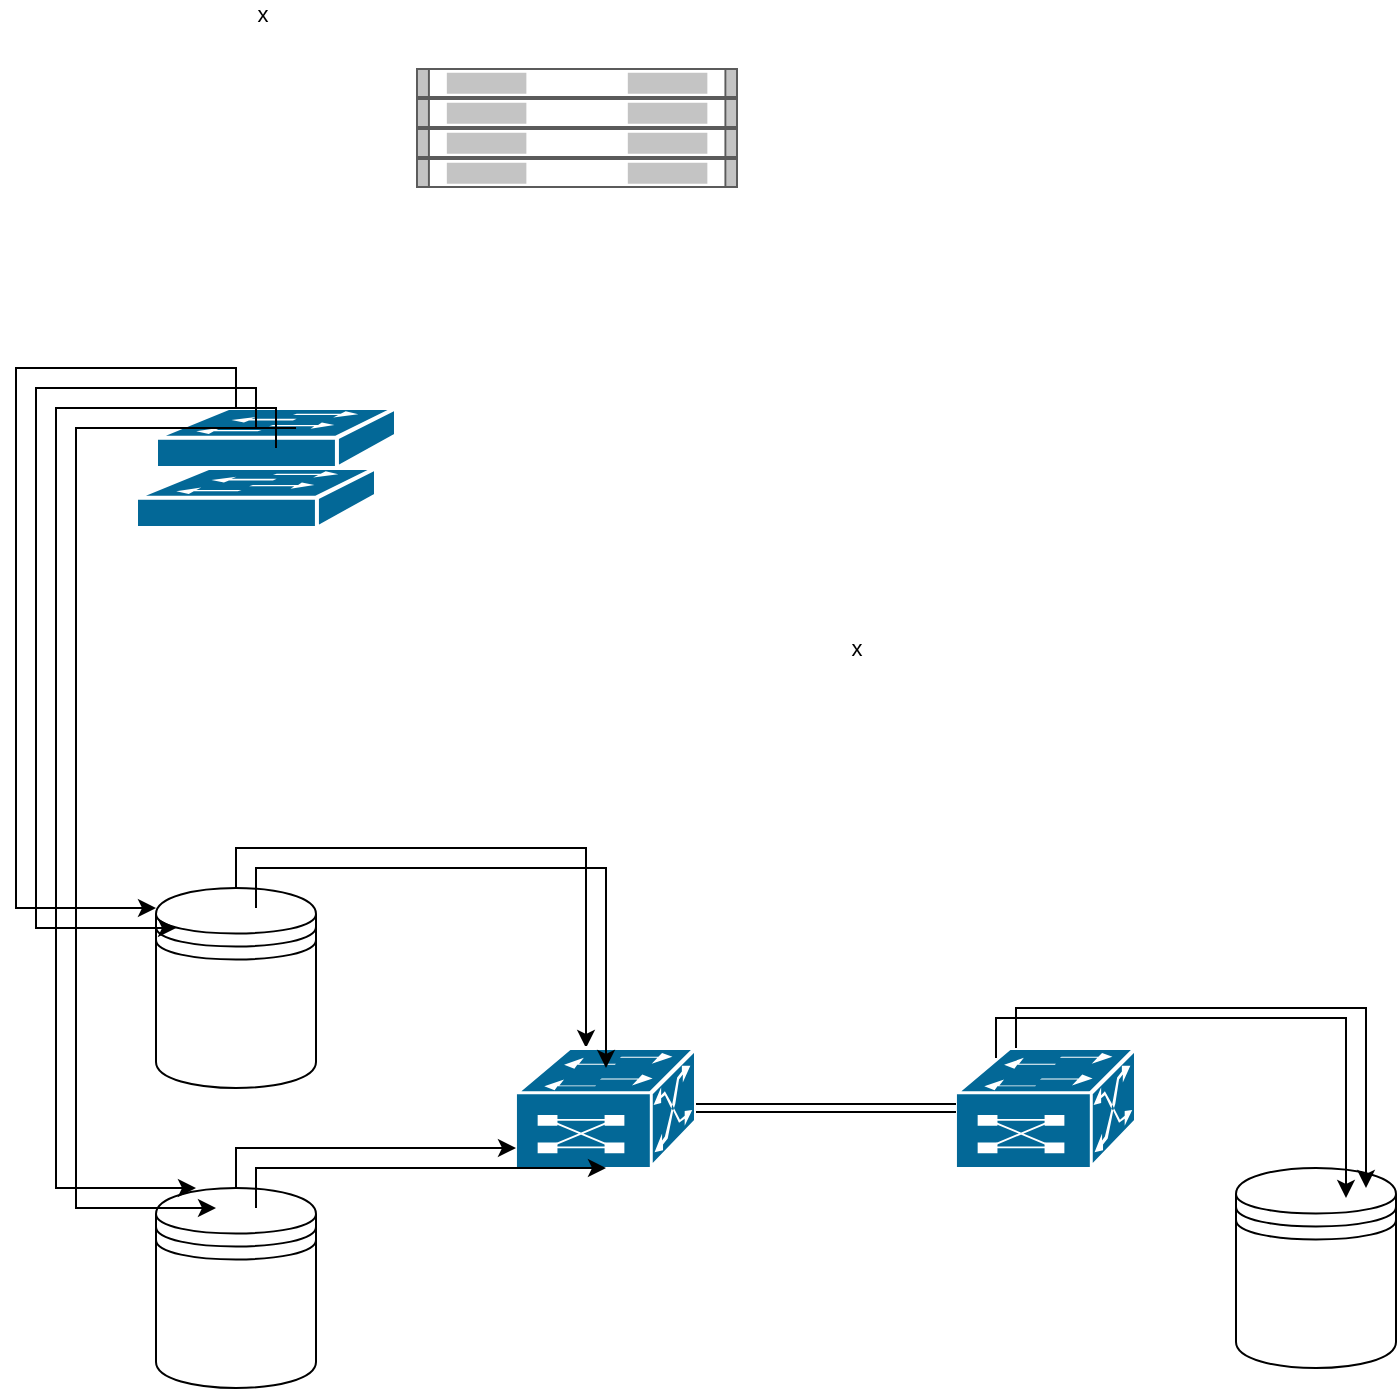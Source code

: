 <mxfile version="14.2.7" type="github">
  <diagram id="FgYWbg1JUuz5qOnDNe0g" name="Page-1">
    <mxGraphModel dx="1426" dy="808" grid="1" gridSize="10" guides="1" tooltips="1" connect="1" arrows="1" fold="1" page="1" pageScale="1" pageWidth="827" pageHeight="1169" math="0" shadow="0">
      <root>
        <mxCell id="0" />
        <mxCell id="1" parent="0" />
        <mxCell id="Te3tkwBKPqzMaICVHXVP-1" value="" style="shape=mxgraph.rack.ibm.ibm_1754_local_console_manager;html=1;labelPosition=right;align=left;spacingLeft=15;dashed=0;shadow=0;fillColor=#ffffff;" parent="1" vertex="1">
          <mxGeometry x="290" y="85" width="161" height="15" as="geometry" />
        </mxCell>
        <mxCell id="Te3tkwBKPqzMaICVHXVP-2" value="" style="shape=datastore;whiteSpace=wrap;html=1;" parent="1" vertex="1">
          <mxGeometry x="160" y="600" width="80" height="100" as="geometry" />
        </mxCell>
        <mxCell id="V6Mj1Y-csGA_Pd8vnED0-4" value="" style="edgeStyle=orthogonalEdgeStyle;rounded=0;orthogonalLoop=1;jettySize=auto;html=1;" edge="1" parent="1" source="Te3tkwBKPqzMaICVHXVP-4" target="V6Mj1Y-csGA_Pd8vnED0-2">
          <mxGeometry relative="1" as="geometry">
            <mxPoint x="230" y="390" as="targetPoint" />
            <Array as="points">
              <mxPoint x="200" y="430" />
              <mxPoint x="375" y="430" />
            </Array>
          </mxGeometry>
        </mxCell>
        <mxCell id="Te3tkwBKPqzMaICVHXVP-4" value="" style="shape=datastore;whiteSpace=wrap;html=1;" parent="1" vertex="1">
          <mxGeometry x="160" y="450" width="80" height="100" as="geometry" />
        </mxCell>
        <mxCell id="m5wlNnnDTEt4cHWDMtHI-1" value="" style="shape=mxgraph.rack.ibm.ibm_1754_local_console_manager;html=1;labelPosition=right;align=left;spacingLeft=15;dashed=0;shadow=0;fillColor=#ffffff;" parent="1" vertex="1">
          <mxGeometry x="290" y="40" width="161" height="15" as="geometry" />
        </mxCell>
        <mxCell id="m5wlNnnDTEt4cHWDMtHI-2" value="" style="shape=mxgraph.rack.ibm.ibm_1754_local_console_manager;html=1;labelPosition=right;align=left;spacingLeft=15;dashed=0;shadow=0;fillColor=#ffffff;" parent="1" vertex="1">
          <mxGeometry x="290" y="55" width="161" height="15" as="geometry" />
        </mxCell>
        <mxCell id="m5wlNnnDTEt4cHWDMtHI-3" value="" style="shape=mxgraph.rack.ibm.ibm_1754_local_console_manager;html=1;labelPosition=right;align=left;spacingLeft=15;dashed=0;shadow=0;fillColor=#ffffff;" parent="1" vertex="1">
          <mxGeometry x="290" y="70" width="161" height="15" as="geometry" />
        </mxCell>
        <mxCell id="V6Mj1Y-csGA_Pd8vnED0-2" value="" style="shape=mxgraph.cisco.switches.multiswitch_device;html=1;pointerEvents=1;dashed=0;fillColor=#036897;strokeColor=#ffffff;strokeWidth=2;verticalLabelPosition=bottom;verticalAlign=top;align=center;outlineConnect=0;" vertex="1" parent="1">
          <mxGeometry x="340" y="530" width="90" height="60" as="geometry" />
        </mxCell>
        <mxCell id="V6Mj1Y-csGA_Pd8vnED0-3" value="" style="shape=mxgraph.cisco.switches.workgroup_switch;html=1;pointerEvents=1;dashed=0;fillColor=#036897;strokeColor=#ffffff;strokeWidth=2;verticalLabelPosition=bottom;verticalAlign=top;align=center;outlineConnect=0;" vertex="1" parent="1">
          <mxGeometry x="150" y="240" width="120" height="30" as="geometry" />
        </mxCell>
        <mxCell id="V6Mj1Y-csGA_Pd8vnED0-5" value="" style="edgeStyle=orthogonalEdgeStyle;rounded=0;orthogonalLoop=1;jettySize=auto;html=1;" edge="1" parent="1">
          <mxGeometry relative="1" as="geometry">
            <mxPoint x="210" y="460" as="sourcePoint" />
            <mxPoint x="385" y="540" as="targetPoint" />
            <Array as="points">
              <mxPoint x="210" y="440" />
              <mxPoint x="385" y="440" />
            </Array>
          </mxGeometry>
        </mxCell>
        <mxCell id="V6Mj1Y-csGA_Pd8vnED0-6" value="" style="edgeStyle=orthogonalEdgeStyle;rounded=0;orthogonalLoop=1;jettySize=auto;html=1;" edge="1" parent="1" target="V6Mj1Y-csGA_Pd8vnED0-2">
          <mxGeometry relative="1" as="geometry">
            <mxPoint x="200" y="600" as="sourcePoint" />
            <mxPoint x="375" y="680" as="targetPoint" />
            <Array as="points">
              <mxPoint x="200" y="580" />
            </Array>
          </mxGeometry>
        </mxCell>
        <mxCell id="V6Mj1Y-csGA_Pd8vnED0-7" value="" style="edgeStyle=orthogonalEdgeStyle;rounded=0;orthogonalLoop=1;jettySize=auto;html=1;" edge="1" parent="1">
          <mxGeometry relative="1" as="geometry">
            <mxPoint x="210" y="610" as="sourcePoint" />
            <mxPoint x="385" y="590" as="targetPoint" />
            <Array as="points">
              <mxPoint x="210" y="590" />
              <mxPoint x="385" y="590" />
            </Array>
          </mxGeometry>
        </mxCell>
        <mxCell id="V6Mj1Y-csGA_Pd8vnED0-8" value="" style="shape=mxgraph.cisco.switches.workgroup_switch;html=1;pointerEvents=1;dashed=0;fillColor=#036897;strokeColor=#ffffff;strokeWidth=2;verticalLabelPosition=bottom;verticalAlign=top;align=center;outlineConnect=0;" vertex="1" parent="1">
          <mxGeometry x="160" y="210" width="120" height="30" as="geometry" />
        </mxCell>
        <mxCell id="V6Mj1Y-csGA_Pd8vnED0-9" value="" style="edgeStyle=orthogonalEdgeStyle;rounded=0;orthogonalLoop=1;jettySize=auto;html=1;" edge="1" parent="1" target="Te3tkwBKPqzMaICVHXVP-4">
          <mxGeometry relative="1" as="geometry">
            <mxPoint x="200" y="210" as="sourcePoint" />
            <mxPoint x="375" y="290" as="targetPoint" />
            <Array as="points">
              <mxPoint x="200" y="190" />
              <mxPoint x="90" y="190" />
              <mxPoint x="90" y="460" />
            </Array>
          </mxGeometry>
        </mxCell>
        <mxCell id="V6Mj1Y-csGA_Pd8vnED0-10" value="" style="edgeStyle=orthogonalEdgeStyle;rounded=0;orthogonalLoop=1;jettySize=auto;html=1;" edge="1" parent="1">
          <mxGeometry relative="1" as="geometry">
            <mxPoint x="210" y="220" as="sourcePoint" />
            <mxPoint x="170" y="470" as="targetPoint" />
            <Array as="points">
              <mxPoint x="210" y="200" />
              <mxPoint x="100" y="200" />
              <mxPoint x="100" y="470" />
            </Array>
          </mxGeometry>
        </mxCell>
        <mxCell id="V6Mj1Y-csGA_Pd8vnED0-11" value="x" style="edgeStyle=orthogonalEdgeStyle;rounded=0;orthogonalLoop=1;jettySize=auto;html=1;" edge="1" parent="1">
          <mxGeometry x="-1" y="-307" relative="1" as="geometry">
            <mxPoint x="220" y="230" as="sourcePoint" />
            <mxPoint x="180" y="600" as="targetPoint" />
            <Array as="points">
              <mxPoint x="220" y="210" />
              <mxPoint x="110" y="210" />
              <mxPoint x="110" y="600" />
              <mxPoint x="180" y="600" />
            </Array>
            <mxPoint x="-17" y="100" as="offset" />
          </mxGeometry>
        </mxCell>
        <mxCell id="V6Mj1Y-csGA_Pd8vnED0-12" value="x" style="edgeStyle=orthogonalEdgeStyle;rounded=0;orthogonalLoop=1;jettySize=auto;html=1;" edge="1" parent="1">
          <mxGeometry x="-1" y="-307" relative="1" as="geometry">
            <mxPoint x="230" y="220" as="sourcePoint" />
            <mxPoint x="190" y="610" as="targetPoint" />
            <Array as="points">
              <mxPoint x="230" y="220" />
              <mxPoint x="120" y="220" />
              <mxPoint x="120" y="610" />
              <mxPoint x="190" y="610" />
            </Array>
            <mxPoint x="-17" y="100" as="offset" />
          </mxGeometry>
        </mxCell>
        <mxCell id="V6Mj1Y-csGA_Pd8vnED0-13" value="" style="shape=mxgraph.cisco.switches.multiswitch_device;html=1;pointerEvents=1;dashed=0;fillColor=#036897;strokeColor=#ffffff;strokeWidth=2;verticalLabelPosition=bottom;verticalAlign=top;align=center;outlineConnect=0;" vertex="1" parent="1">
          <mxGeometry x="560" y="530" width="90" height="60" as="geometry" />
        </mxCell>
        <mxCell id="V6Mj1Y-csGA_Pd8vnED0-14" value="" style="shape=datastore;whiteSpace=wrap;html=1;" vertex="1" parent="1">
          <mxGeometry x="700" y="590" width="80" height="100" as="geometry" />
        </mxCell>
        <mxCell id="V6Mj1Y-csGA_Pd8vnED0-15" value="" style="shape=link;html=1;exitX=1;exitY=0.5;exitDx=0;exitDy=0;exitPerimeter=0;entryX=0;entryY=0.5;entryDx=0;entryDy=0;entryPerimeter=0;" edge="1" parent="1" source="V6Mj1Y-csGA_Pd8vnED0-2" target="V6Mj1Y-csGA_Pd8vnED0-13">
          <mxGeometry width="100" relative="1" as="geometry">
            <mxPoint x="440" y="559.5" as="sourcePoint" />
            <mxPoint x="550" y="560" as="targetPoint" />
          </mxGeometry>
        </mxCell>
        <mxCell id="V6Mj1Y-csGA_Pd8vnED0-16" value="" style="edgeStyle=orthogonalEdgeStyle;rounded=0;orthogonalLoop=1;jettySize=auto;html=1;" edge="1" parent="1">
          <mxGeometry relative="1" as="geometry">
            <mxPoint x="590" y="530" as="sourcePoint" />
            <mxPoint x="765" y="600" as="targetPoint" />
            <Array as="points">
              <mxPoint x="590" y="510" />
              <mxPoint x="765" y="510" />
            </Array>
          </mxGeometry>
        </mxCell>
        <mxCell id="V6Mj1Y-csGA_Pd8vnED0-17" value="" style="edgeStyle=orthogonalEdgeStyle;rounded=0;orthogonalLoop=1;jettySize=auto;html=1;" edge="1" parent="1">
          <mxGeometry relative="1" as="geometry">
            <mxPoint x="580" y="535" as="sourcePoint" />
            <mxPoint x="755" y="605" as="targetPoint" />
            <Array as="points">
              <mxPoint x="580" y="515" />
              <mxPoint x="755" y="515" />
            </Array>
          </mxGeometry>
        </mxCell>
      </root>
    </mxGraphModel>
  </diagram>
</mxfile>
